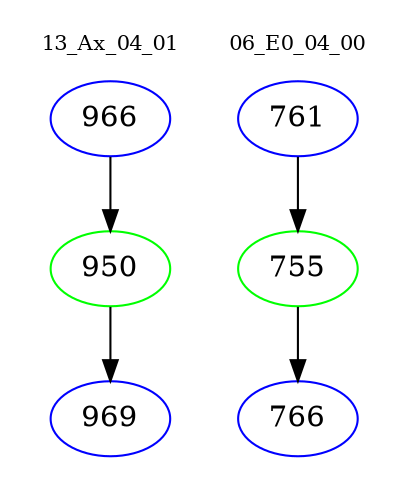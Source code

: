 digraph{
subgraph cluster_0 {
color = white
label = "13_Ax_04_01";
fontsize=10;
T0_966 [label="966", color="blue"]
T0_966 -> T0_950 [color="black"]
T0_950 [label="950", color="green"]
T0_950 -> T0_969 [color="black"]
T0_969 [label="969", color="blue"]
}
subgraph cluster_1 {
color = white
label = "06_E0_04_00";
fontsize=10;
T1_761 [label="761", color="blue"]
T1_761 -> T1_755 [color="black"]
T1_755 [label="755", color="green"]
T1_755 -> T1_766 [color="black"]
T1_766 [label="766", color="blue"]
}
}

